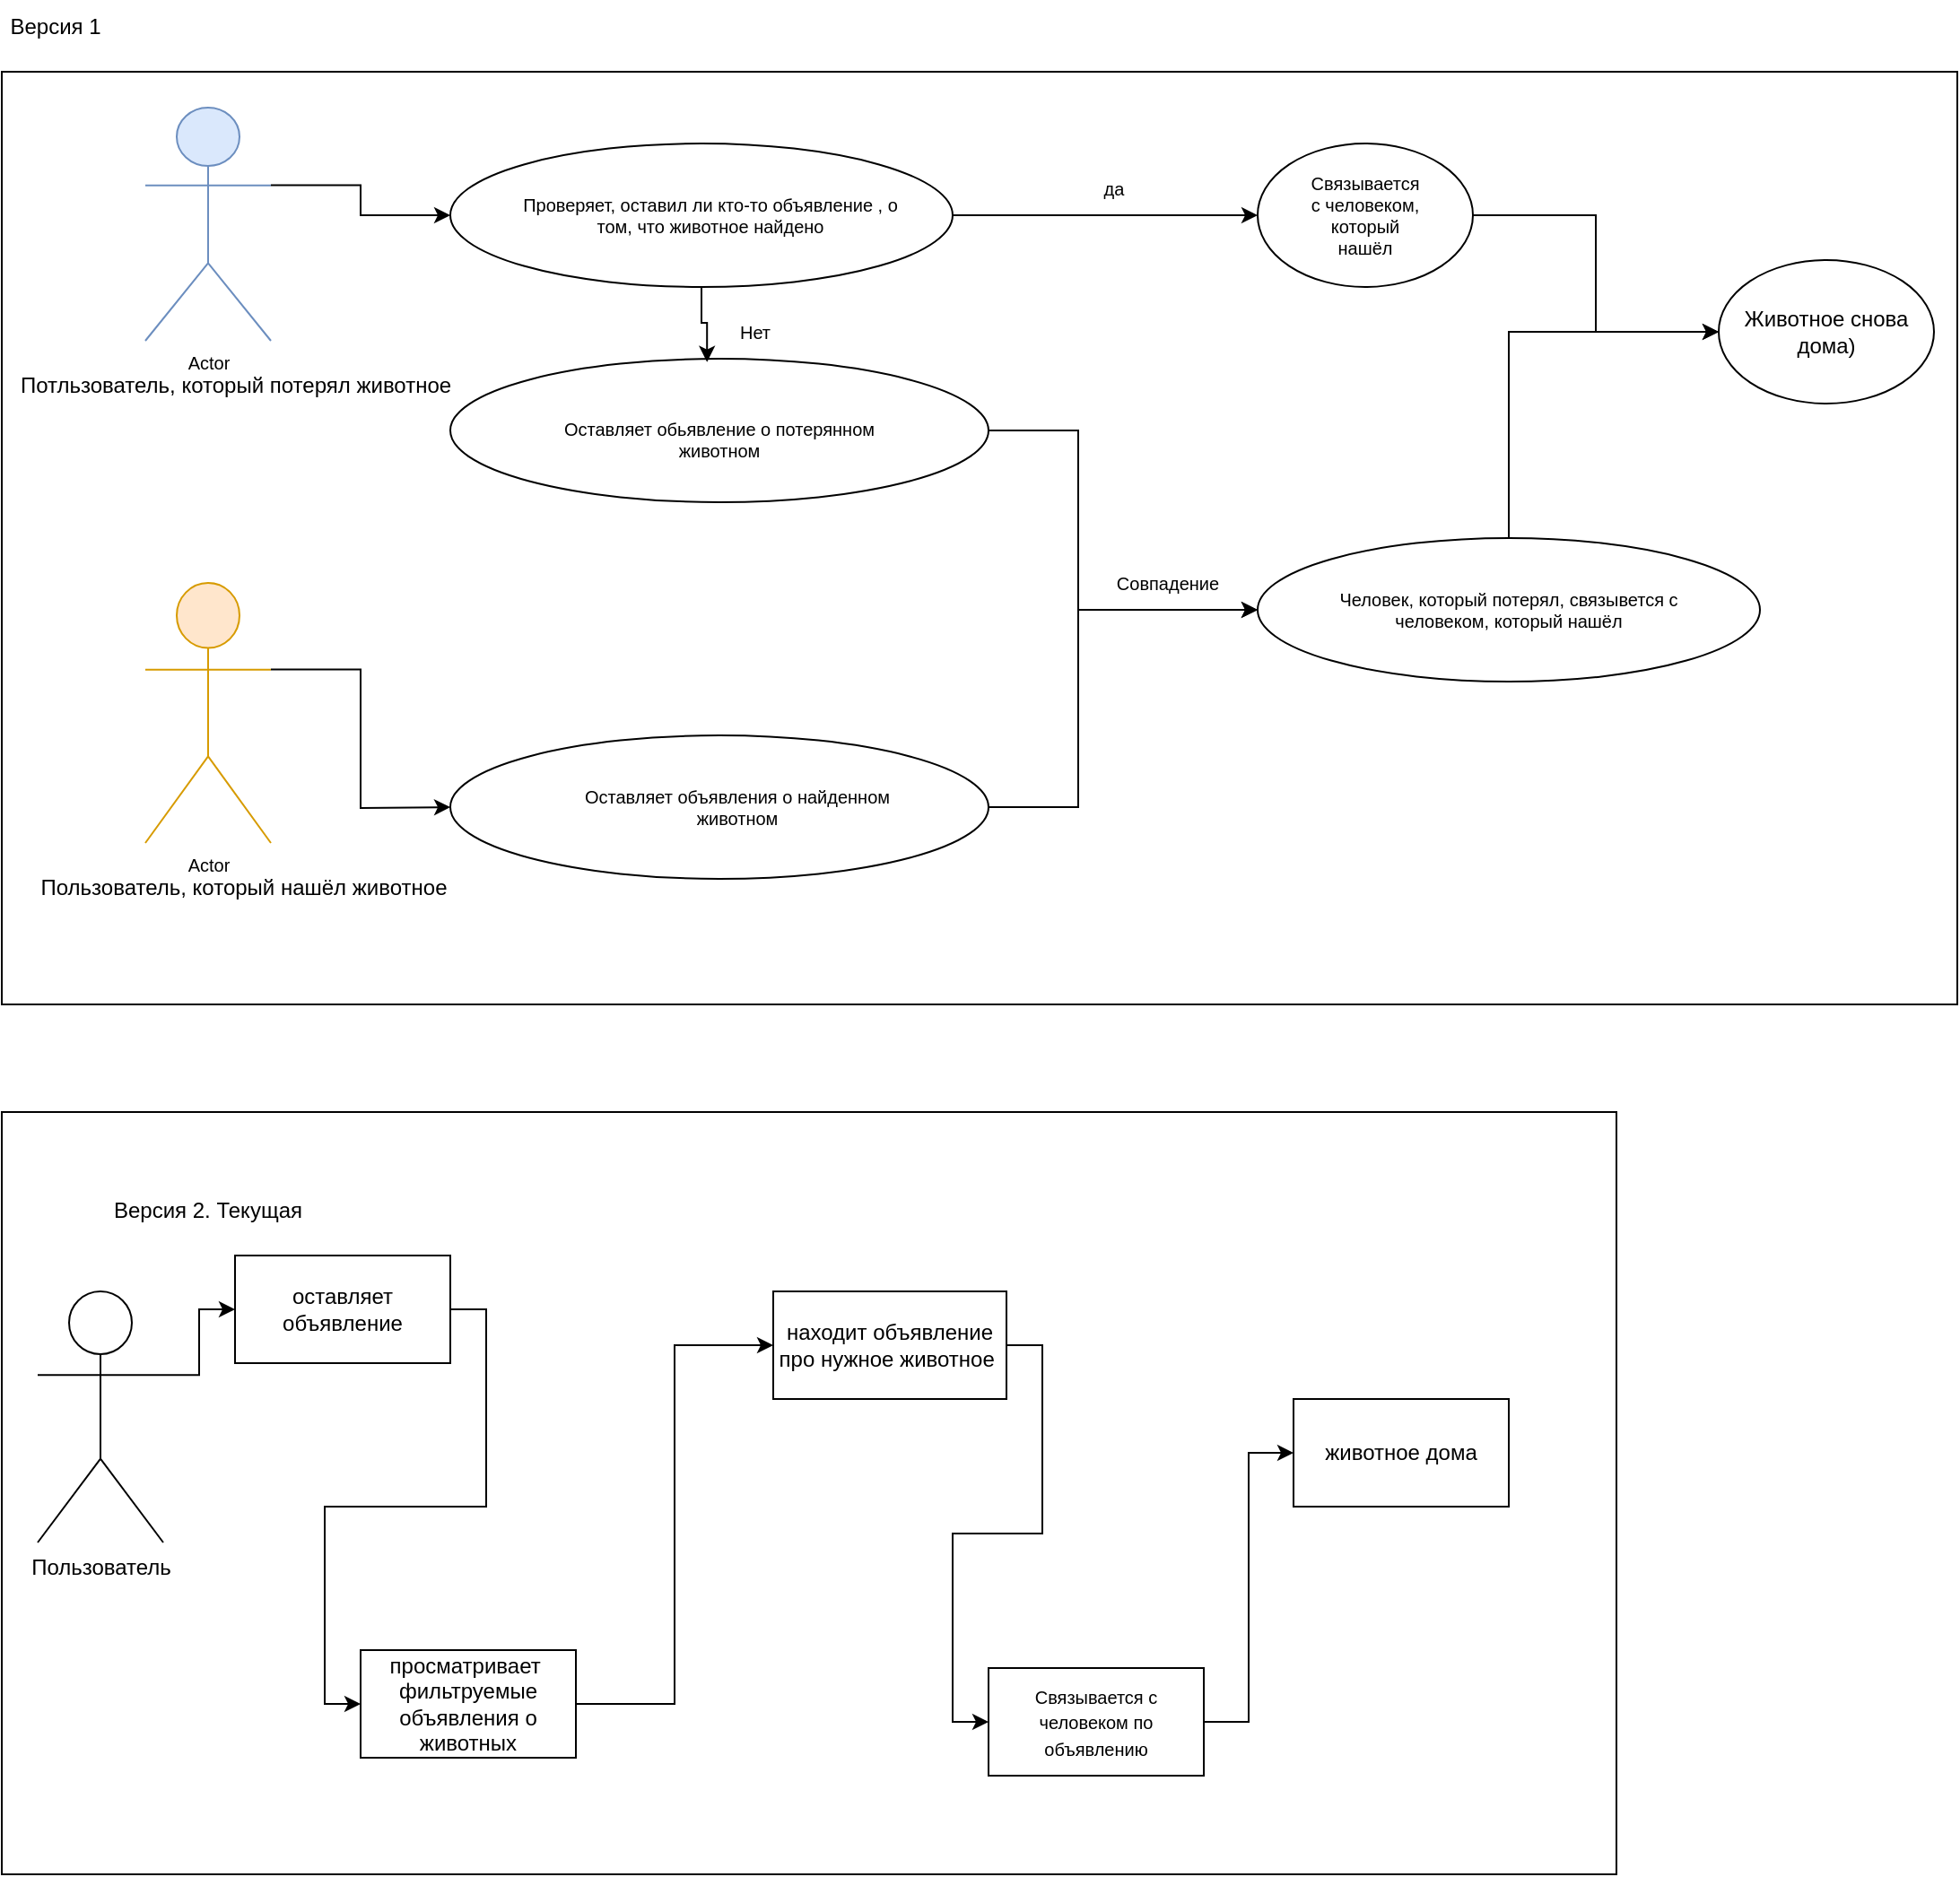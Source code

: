 <mxfile version="24.7.14" pages="2">
  <diagram name="Страница — 1" id="D74p_ocpuGBwQsNFqRF5">
    <mxGraphModel dx="2736" dy="1013" grid="1" gridSize="10" guides="1" tooltips="1" connect="1" arrows="1" fold="1" page="1" pageScale="1" pageWidth="827" pageHeight="1169" math="0" shadow="0">
      <root>
        <mxCell id="0" />
        <mxCell id="1" parent="0" />
        <mxCell id="NGQimekqsPkn6yOF2IaB-9" value="" style="rounded=0;whiteSpace=wrap;html=1;" vertex="1" parent="1">
          <mxGeometry x="-250" y="720" width="900" height="425" as="geometry" />
        </mxCell>
        <mxCell id="7x3H3cKeGOvDcVFvsCSc-6" value="" style="whiteSpace=wrap;html=1;" vertex="1" parent="1">
          <mxGeometry x="-250" y="140" width="1090" height="520" as="geometry" />
        </mxCell>
        <mxCell id="l_nuSgrq___KaSR3r13K-14" style="edgeStyle=orthogonalEdgeStyle;rounded=0;orthogonalLoop=1;jettySize=auto;html=1;exitX=1;exitY=0.333;exitDx=0;exitDy=0;exitPerimeter=0;entryX=0;entryY=0.5;entryDx=0;entryDy=0;fontSize=10;" parent="1" source="l_nuSgrq___KaSR3r13K-3" target="l_nuSgrq___KaSR3r13K-10" edge="1">
          <mxGeometry relative="1" as="geometry">
            <mxPoint x="-10" y="223" as="targetPoint" />
          </mxGeometry>
        </mxCell>
        <mxCell id="l_nuSgrq___KaSR3r13K-3" value="Actor" style="shape=umlActor;verticalLabelPosition=bottom;verticalAlign=top;html=1;outlineConnect=0;fillColor=#dae8fc;strokeColor=#6c8ebf;fontSize=10;" parent="1" vertex="1">
          <mxGeometry x="-170" y="160" width="70" height="130" as="geometry" />
        </mxCell>
        <mxCell id="l_nuSgrq___KaSR3r13K-66" style="edgeStyle=orthogonalEdgeStyle;rounded=0;orthogonalLoop=1;jettySize=auto;html=1;exitX=1;exitY=0.333;exitDx=0;exitDy=0;exitPerimeter=0;entryX=0;entryY=0.5;entryDx=0;entryDy=0;fontSize=10;" parent="1" source="l_nuSgrq___KaSR3r13K-4" edge="1">
          <mxGeometry relative="1" as="geometry">
            <mxPoint y="550" as="targetPoint" />
          </mxGeometry>
        </mxCell>
        <mxCell id="l_nuSgrq___KaSR3r13K-4" value="Actor" style="shape=umlActor;verticalLabelPosition=bottom;verticalAlign=top;html=1;outlineConnect=0;fillColor=#ffe6cc;strokeColor=#d79b00;fontSize=10;" parent="1" vertex="1">
          <mxGeometry x="-170" y="425" width="70" height="145" as="geometry" />
        </mxCell>
        <mxCell id="l_nuSgrq___KaSR3r13K-5" value="Потльзователь, который потерял животное" style="text;html=1;align=center;verticalAlign=middle;resizable=0;points=[];autosize=1;strokeColor=none;fillColor=none;" parent="1" vertex="1">
          <mxGeometry x="-250" y="300" width="260" height="30" as="geometry" />
        </mxCell>
        <mxCell id="l_nuSgrq___KaSR3r13K-9" value="Пользователь, который нашёл животное" style="text;html=1;align=center;verticalAlign=middle;whiteSpace=wrap;rounded=0;" parent="1" vertex="1">
          <mxGeometry x="-230" y="580" width="230" height="30" as="geometry" />
        </mxCell>
        <mxCell id="l_nuSgrq___KaSR3r13K-18" style="edgeStyle=orthogonalEdgeStyle;rounded=0;orthogonalLoop=1;jettySize=auto;html=1;exitX=1;exitY=0.5;exitDx=0;exitDy=0;entryX=0;entryY=0.5;entryDx=0;entryDy=0;fontSize=10;" parent="1" source="l_nuSgrq___KaSR3r13K-10" target="l_nuSgrq___KaSR3r13K-17" edge="1">
          <mxGeometry relative="1" as="geometry" />
        </mxCell>
        <mxCell id="l_nuSgrq___KaSR3r13K-10" value="" style="ellipse;whiteSpace=wrap;html=1;fontSize=10;" parent="1" vertex="1">
          <mxGeometry y="180" width="280" height="80" as="geometry" />
        </mxCell>
        <mxCell id="l_nuSgrq___KaSR3r13K-68" style="edgeStyle=orthogonalEdgeStyle;rounded=0;orthogonalLoop=1;jettySize=auto;html=1;exitX=1;exitY=0.5;exitDx=0;exitDy=0;entryX=0;entryY=0.5;entryDx=0;entryDy=0;fontSize=10;" parent="1" source="l_nuSgrq___KaSR3r13K-11" target="l_nuSgrq___KaSR3r13K-67" edge="1">
          <mxGeometry relative="1" as="geometry">
            <Array as="points">
              <mxPoint x="350" y="340" />
              <mxPoint x="350" y="440" />
            </Array>
          </mxGeometry>
        </mxCell>
        <mxCell id="l_nuSgrq___KaSR3r13K-11" value="" style="ellipse;whiteSpace=wrap;html=1;fontSize=10;" parent="1" vertex="1">
          <mxGeometry y="300" width="300" height="80" as="geometry" />
        </mxCell>
        <mxCell id="l_nuSgrq___KaSR3r13K-12" value="Проверяет, оставил ли кто-то объявление , о том, что животное найдено" style="text;html=1;align=center;verticalAlign=middle;whiteSpace=wrap;rounded=0;fontSize=10;" parent="1" vertex="1">
          <mxGeometry x="30" y="205" width="230" height="30" as="geometry" />
        </mxCell>
        <mxCell id="l_nuSgrq___KaSR3r13K-16" style="edgeStyle=orthogonalEdgeStyle;rounded=0;orthogonalLoop=1;jettySize=auto;html=1;exitX=0.5;exitY=1;exitDx=0;exitDy=0;entryX=0.477;entryY=0.023;entryDx=0;entryDy=0;entryPerimeter=0;fontSize=10;" parent="1" source="l_nuSgrq___KaSR3r13K-10" target="l_nuSgrq___KaSR3r13K-11" edge="1">
          <mxGeometry relative="1" as="geometry" />
        </mxCell>
        <mxCell id="l_nuSgrq___KaSR3r13K-77" style="edgeStyle=orthogonalEdgeStyle;rounded=0;orthogonalLoop=1;jettySize=auto;html=1;exitX=1;exitY=0.5;exitDx=0;exitDy=0;entryX=0;entryY=0.5;entryDx=0;entryDy=0;fontSize=10;" parent="1" source="l_nuSgrq___KaSR3r13K-17" target="l_nuSgrq___KaSR3r13K-75" edge="1">
          <mxGeometry relative="1" as="geometry" />
        </mxCell>
        <mxCell id="l_nuSgrq___KaSR3r13K-17" value="" style="ellipse;whiteSpace=wrap;html=1;fontSize=10;" parent="1" vertex="1">
          <mxGeometry x="450" y="180" width="120" height="80" as="geometry" />
        </mxCell>
        <mxCell id="l_nuSgrq___KaSR3r13K-19" value="да" style="text;html=1;align=center;verticalAlign=middle;whiteSpace=wrap;rounded=0;fontSize=10;" parent="1" vertex="1">
          <mxGeometry x="340" y="190" width="60" height="30" as="geometry" />
        </mxCell>
        <mxCell id="l_nuSgrq___KaSR3r13K-20" value="Связывается с человеком, который нашёл" style="text;html=1;align=center;verticalAlign=middle;whiteSpace=wrap;rounded=0;fontSize=10;" parent="1" vertex="1">
          <mxGeometry x="480" y="205" width="60" height="30" as="geometry" />
        </mxCell>
        <mxCell id="l_nuSgrq___KaSR3r13K-21" value="Нет" style="text;html=1;align=center;verticalAlign=middle;whiteSpace=wrap;rounded=0;fontSize=10;" parent="1" vertex="1">
          <mxGeometry x="140" y="270" width="60" height="30" as="geometry" />
        </mxCell>
        <mxCell id="l_nuSgrq___KaSR3r13K-22" value="Оставляет обьявление о потерянном животном" style="text;html=1;align=center;verticalAlign=middle;whiteSpace=wrap;rounded=0;fontSize=10;" parent="1" vertex="1">
          <mxGeometry x="40" y="330" width="220" height="30" as="geometry" />
        </mxCell>
        <mxCell id="l_nuSgrq___KaSR3r13K-69" style="edgeStyle=orthogonalEdgeStyle;rounded=0;orthogonalLoop=1;jettySize=auto;html=1;exitX=1;exitY=0.5;exitDx=0;exitDy=0;entryX=0;entryY=0.5;entryDx=0;entryDy=0;fontSize=10;" parent="1" source="l_nuSgrq___KaSR3r13K-55" target="l_nuSgrq___KaSR3r13K-67" edge="1">
          <mxGeometry relative="1" as="geometry">
            <Array as="points">
              <mxPoint x="350" y="550" />
              <mxPoint x="350" y="440" />
            </Array>
          </mxGeometry>
        </mxCell>
        <mxCell id="l_nuSgrq___KaSR3r13K-55" value="" style="ellipse;whiteSpace=wrap;html=1;fontSize=10;" parent="1" vertex="1">
          <mxGeometry y="510" width="300" height="80" as="geometry" />
        </mxCell>
        <mxCell id="l_nuSgrq___KaSR3r13K-62" value="Оставляет объявления о найденном животном" style="text;html=1;align=center;verticalAlign=middle;whiteSpace=wrap;rounded=0;fontSize=10;" parent="1" vertex="1">
          <mxGeometry x="50" y="535" width="220" height="30" as="geometry" />
        </mxCell>
        <mxCell id="l_nuSgrq___KaSR3r13K-79" style="edgeStyle=orthogonalEdgeStyle;rounded=0;orthogonalLoop=1;jettySize=auto;html=1;exitX=0.5;exitY=0;exitDx=0;exitDy=0;entryX=0;entryY=0.5;entryDx=0;entryDy=0;fontSize=10;" parent="1" source="l_nuSgrq___KaSR3r13K-67" target="l_nuSgrq___KaSR3r13K-75" edge="1">
          <mxGeometry relative="1" as="geometry" />
        </mxCell>
        <mxCell id="l_nuSgrq___KaSR3r13K-67" value="" style="ellipse;whiteSpace=wrap;html=1;fontSize=10;" parent="1" vertex="1">
          <mxGeometry x="450" y="400" width="280" height="80" as="geometry" />
        </mxCell>
        <mxCell id="l_nuSgrq___KaSR3r13K-72" value="Совпадение" style="text;html=1;align=center;verticalAlign=middle;whiteSpace=wrap;rounded=0;fontSize=10;" parent="1" vertex="1">
          <mxGeometry x="350" y="410" width="100" height="30" as="geometry" />
        </mxCell>
        <mxCell id="l_nuSgrq___KaSR3r13K-73" value="Человек, который потерял, связывется с человеком, который нашёл" style="text;html=1;align=center;verticalAlign=middle;whiteSpace=wrap;rounded=0;fontSize=10;" parent="1" vertex="1">
          <mxGeometry x="470" y="425" width="240" height="30" as="geometry" />
        </mxCell>
        <mxCell id="l_nuSgrq___KaSR3r13K-75" value="Животное снова дома)" style="ellipse;whiteSpace=wrap;html=1;" parent="1" vertex="1">
          <mxGeometry x="707" y="245" width="120" height="80" as="geometry" />
        </mxCell>
        <mxCell id="NGQimekqsPkn6yOF2IaB-2" style="edgeStyle=orthogonalEdgeStyle;rounded=0;orthogonalLoop=1;jettySize=auto;html=1;exitX=1;exitY=0.333;exitDx=0;exitDy=0;exitPerimeter=0;entryX=0;entryY=0.5;entryDx=0;entryDy=0;" edge="1" parent="1" source="7x3H3cKeGOvDcVFvsCSc-1" target="7x3H3cKeGOvDcVFvsCSc-4">
          <mxGeometry relative="1" as="geometry" />
        </mxCell>
        <mxCell id="7x3H3cKeGOvDcVFvsCSc-1" value="Пользователь" style="shape=umlActor;verticalLabelPosition=bottom;verticalAlign=top;html=1;outlineConnect=0;" vertex="1" parent="1">
          <mxGeometry x="-230" y="820" width="70" height="140" as="geometry" />
        </mxCell>
        <mxCell id="7x3H3cKeGOvDcVFvsCSc-2" value="Версия 1" style="text;html=1;align=center;verticalAlign=middle;whiteSpace=wrap;rounded=0;" vertex="1" parent="1">
          <mxGeometry x="-250" y="100" width="60" height="30" as="geometry" />
        </mxCell>
        <mxCell id="7x3H3cKeGOvDcVFvsCSc-3" value="Версия 2. Текущая" style="text;html=1;align=center;verticalAlign=middle;whiteSpace=wrap;rounded=0;" vertex="1" parent="1">
          <mxGeometry x="-240" y="760" width="210" height="30" as="geometry" />
        </mxCell>
        <mxCell id="NGQimekqsPkn6yOF2IaB-3" style="edgeStyle=orthogonalEdgeStyle;rounded=0;orthogonalLoop=1;jettySize=auto;html=1;exitX=1;exitY=0.5;exitDx=0;exitDy=0;entryX=0;entryY=0.5;entryDx=0;entryDy=0;" edge="1" parent="1" source="7x3H3cKeGOvDcVFvsCSc-4" target="7x3H3cKeGOvDcVFvsCSc-5">
          <mxGeometry relative="1" as="geometry" />
        </mxCell>
        <mxCell id="7x3H3cKeGOvDcVFvsCSc-4" value="оставляет объявление" style="rounded=0;whiteSpace=wrap;html=1;" vertex="1" parent="1">
          <mxGeometry x="-120" y="800" width="120" height="60" as="geometry" />
        </mxCell>
        <mxCell id="NGQimekqsPkn6yOF2IaB-4" style="edgeStyle=orthogonalEdgeStyle;rounded=0;orthogonalLoop=1;jettySize=auto;html=1;exitX=1;exitY=0.5;exitDx=0;exitDy=0;entryX=0;entryY=0.5;entryDx=0;entryDy=0;" edge="1" parent="1" source="7x3H3cKeGOvDcVFvsCSc-5" target="NGQimekqsPkn6yOF2IaB-1">
          <mxGeometry relative="1" as="geometry" />
        </mxCell>
        <mxCell id="7x3H3cKeGOvDcVFvsCSc-5" value="просматривает&amp;nbsp; фильтруемые объявления о животных" style="rounded=0;whiteSpace=wrap;html=1;" vertex="1" parent="1">
          <mxGeometry x="-50" y="1020" width="120" height="60" as="geometry" />
        </mxCell>
        <mxCell id="NGQimekqsPkn6yOF2IaB-64" style="edgeStyle=orthogonalEdgeStyle;rounded=0;orthogonalLoop=1;jettySize=auto;html=1;exitX=1;exitY=0.5;exitDx=0;exitDy=0;entryX=0;entryY=0.5;entryDx=0;entryDy=0;" edge="1" parent="1" source="NGQimekqsPkn6yOF2IaB-1" target="NGQimekqsPkn6yOF2IaB-7">
          <mxGeometry relative="1" as="geometry" />
        </mxCell>
        <mxCell id="NGQimekqsPkn6yOF2IaB-1" value="находит объявление про нужное животное&amp;nbsp;" style="rounded=0;whiteSpace=wrap;html=1;" vertex="1" parent="1">
          <mxGeometry x="180" y="820" width="130" height="60" as="geometry" />
        </mxCell>
        <mxCell id="NGQimekqsPkn6yOF2IaB-5" value="животное дома" style="rounded=0;whiteSpace=wrap;html=1;" vertex="1" parent="1">
          <mxGeometry x="470" y="880" width="120" height="60" as="geometry" />
        </mxCell>
        <mxCell id="NGQimekqsPkn6yOF2IaB-8" style="edgeStyle=orthogonalEdgeStyle;rounded=0;orthogonalLoop=1;jettySize=auto;html=1;exitX=1;exitY=0.5;exitDx=0;exitDy=0;entryX=0;entryY=0.5;entryDx=0;entryDy=0;" edge="1" parent="1" source="NGQimekqsPkn6yOF2IaB-7" target="NGQimekqsPkn6yOF2IaB-5">
          <mxGeometry relative="1" as="geometry" />
        </mxCell>
        <mxCell id="NGQimekqsPkn6yOF2IaB-7" value="&lt;span style=&quot;font-size: 10px;&quot;&gt;Связывается с человеком по объявлению&lt;/span&gt;" style="rounded=0;whiteSpace=wrap;html=1;" vertex="1" parent="1">
          <mxGeometry x="300" y="1030" width="120" height="60" as="geometry" />
        </mxCell>
      </root>
    </mxGraphModel>
  </diagram>
  <diagram id="i5eArCbC_2h0d9Cy9pXA" name="Страница — 2">
    <mxGraphModel dx="1500" dy="796" grid="1" gridSize="10" guides="1" tooltips="1" connect="1" arrows="1" fold="1" page="1" pageScale="1" pageWidth="827" pageHeight="1169" math="0" shadow="0">
      <root>
        <mxCell id="0" />
        <mxCell id="1" parent="0" />
        <mxCell id="W2LRjHhZtfFdLKbNedsq-22" style="edgeStyle=orthogonalEdgeStyle;rounded=0;orthogonalLoop=1;jettySize=auto;html=1;exitX=0;exitY=0.333;exitDx=0;exitDy=0;exitPerimeter=0;entryX=1;entryY=0.5;entryDx=0;entryDy=0;" edge="1" parent="1" source="W2LRjHhZtfFdLKbNedsq-12" target="W2LRjHhZtfFdLKbNedsq-16">
          <mxGeometry relative="1" as="geometry" />
        </mxCell>
        <mxCell id="W2LRjHhZtfFdLKbNedsq-23" style="edgeStyle=orthogonalEdgeStyle;rounded=0;orthogonalLoop=1;jettySize=auto;html=1;exitX=0;exitY=0.333;exitDx=0;exitDy=0;exitPerimeter=0;entryX=1;entryY=0.5;entryDx=0;entryDy=0;" edge="1" parent="1" source="W2LRjHhZtfFdLKbNedsq-12" target="W2LRjHhZtfFdLKbNedsq-17">
          <mxGeometry relative="1" as="geometry">
            <Array as="points">
              <mxPoint x="260" y="525" />
              <mxPoint x="260" y="540" />
            </Array>
          </mxGeometry>
        </mxCell>
        <mxCell id="W2LRjHhZtfFdLKbNedsq-24" style="edgeStyle=orthogonalEdgeStyle;rounded=0;orthogonalLoop=1;jettySize=auto;html=1;exitX=0;exitY=0.333;exitDx=0;exitDy=0;exitPerimeter=0;entryX=1;entryY=0.5;entryDx=0;entryDy=0;" edge="1" parent="1" source="W2LRjHhZtfFdLKbNedsq-12" target="W2LRjHhZtfFdLKbNedsq-19">
          <mxGeometry relative="1" as="geometry">
            <Array as="points">
              <mxPoint x="260" y="525" />
              <mxPoint x="260" y="670" />
            </Array>
          </mxGeometry>
        </mxCell>
        <mxCell id="W2LRjHhZtfFdLKbNedsq-25" style="edgeStyle=orthogonalEdgeStyle;rounded=0;orthogonalLoop=1;jettySize=auto;html=1;exitX=1;exitY=0.333;exitDx=0;exitDy=0;exitPerimeter=0;entryX=0;entryY=0.5;entryDx=0;entryDy=0;" edge="1" parent="1" source="W2LRjHhZtfFdLKbNedsq-12" target="W2LRjHhZtfFdLKbNedsq-21">
          <mxGeometry relative="1" as="geometry" />
        </mxCell>
        <mxCell id="W2LRjHhZtfFdLKbNedsq-26" style="edgeStyle=orthogonalEdgeStyle;rounded=0;orthogonalLoop=1;jettySize=auto;html=1;exitX=1;exitY=0.333;exitDx=0;exitDy=0;exitPerimeter=0;entryX=0;entryY=0.5;entryDx=0;entryDy=0;" edge="1" parent="1" source="W2LRjHhZtfFdLKbNedsq-12" target="W2LRjHhZtfFdLKbNedsq-18">
          <mxGeometry relative="1" as="geometry">
            <Array as="points">
              <mxPoint x="550" y="525" />
            </Array>
          </mxGeometry>
        </mxCell>
        <mxCell id="W2LRjHhZtfFdLKbNedsq-27" style="edgeStyle=orthogonalEdgeStyle;rounded=0;orthogonalLoop=1;jettySize=auto;html=1;exitX=1;exitY=0.333;exitDx=0;exitDy=0;exitPerimeter=0;entryX=0;entryY=0;entryDx=0;entryDy=0;" edge="1" parent="1" source="W2LRjHhZtfFdLKbNedsq-12" target="W2LRjHhZtfFdLKbNedsq-20">
          <mxGeometry relative="1" as="geometry">
            <Array as="points">
              <mxPoint x="490" y="525" />
            </Array>
          </mxGeometry>
        </mxCell>
        <mxCell id="W2LRjHhZtfFdLKbNedsq-12" value="&lt;span id=&quot;docs-internal-guid-176d884b-7fff-bdc7-c54c-19ae64c29d1e&quot;&gt;&lt;span style=&quot;font-size: 14pt; font-family: &amp;quot;Times New Roman&amp;quot;, serif; background-color: transparent; font-variant-numeric: normal; font-variant-east-asian: normal; font-variant-alternates: normal; font-variant-position: normal; vertical-align: baseline; white-space: pre-wrap;&quot;&gt;Пользователь, &lt;/span&gt;&lt;/span&gt;&lt;div&gt;&lt;span&gt;&lt;span style=&quot;font-size: 14pt; font-family: &amp;quot;Times New Roman&amp;quot;, serif; background-color: transparent; font-variant-numeric: normal; font-variant-east-asian: normal; font-variant-alternates: normal; font-variant-position: normal; vertical-align: baseline; white-space: pre-wrap;&quot;&gt;который &lt;/span&gt;&lt;/span&gt;&lt;/div&gt;&lt;div&gt;&lt;span&gt;&lt;span style=&quot;font-size: 14pt; font-family: &amp;quot;Times New Roman&amp;quot;, serif; background-color: transparent; font-variant-numeric: normal; font-variant-east-asian: normal; font-variant-alternates: normal; font-variant-position: normal; vertical-align: baseline; white-space: pre-wrap;&quot;&gt;зарегистрировался&lt;/span&gt;&lt;/span&gt;&lt;/div&gt;" style="shape=umlActor;verticalLabelPosition=bottom;verticalAlign=top;html=1;outlineConnect=0;" vertex="1" parent="1">
          <mxGeometry x="330" y="480" width="70" height="135" as="geometry" />
        </mxCell>
        <mxCell id="W2LRjHhZtfFdLKbNedsq-13" value="&lt;span id=&quot;docs-internal-guid-37e86fe1-7fff-2bab-35df-de36e677ac1f&quot;&gt;&lt;span style=&quot;font-size: 16px; font-family: &amp;quot;Times New Roman&amp;quot;, serif; background-color: transparent; font-weight: 700; font-variant-numeric: normal; font-variant-east-asian: normal; font-variant-alternates: normal; font-variant-position: normal; vertical-align: baseline; white-space: pre-wrap;&quot;&gt;Неавторизованный пользователь&lt;/span&gt;&lt;/span&gt;&lt;div&gt;&lt;span&gt;&lt;span style=&quot;font-size: 16px; font-family: &amp;quot;Times New Roman&amp;quot;, serif; background-color: transparent; font-weight: 700; font-variant-numeric: normal; font-variant-east-asian: normal; font-variant-alternates: normal; font-variant-position: normal; vertical-align: baseline; white-space: pre-wrap;&quot;&gt; / Гость&lt;/span&gt;&lt;/span&gt;&lt;div&gt;&lt;span&gt;&lt;span style=&quot;font-size: 16px; font-family: &amp;quot;Times New Roman&amp;quot;, serif; background-color: transparent; font-weight: 700; font-variant-numeric: normal; font-variant-east-asian: normal; font-variant-alternates: normal; font-variant-position: normal; vertical-align: baseline; white-space: pre-wrap;&quot;&gt;&lt;br&gt;&lt;/span&gt;&lt;/span&gt;&lt;/div&gt;&lt;/div&gt;" style="shape=umlActor;verticalLabelPosition=bottom;verticalAlign=top;html=1;outlineConnect=0;" vertex="1" parent="1">
          <mxGeometry x="320" y="990" width="50" height="100" as="geometry" />
        </mxCell>
        <mxCell id="W2LRjHhZtfFdLKbNedsq-14" value="смотреть объявления на главной странице" style="rounded=0;whiteSpace=wrap;html=1;" vertex="1" parent="1">
          <mxGeometry x="450" y="930" width="120" height="60" as="geometry" />
        </mxCell>
        <mxCell id="W2LRjHhZtfFdLKbNedsq-16" value="размещать заявку о потерянном животном" style="rounded=0;whiteSpace=wrap;html=1;" vertex="1" parent="1">
          <mxGeometry x="140" y="390" width="120" height="60" as="geometry" />
        </mxCell>
        <mxCell id="W2LRjHhZtfFdLKbNedsq-17" value="размещать заявку о найденном животном" style="rounded=0;whiteSpace=wrap;html=1;" vertex="1" parent="1">
          <mxGeometry x="80" y="510" width="120" height="60" as="geometry" />
        </mxCell>
        <mxCell id="W2LRjHhZtfFdLKbNedsq-18" value="работать с профилем" style="rounded=0;whiteSpace=wrap;html=1;" vertex="1" parent="1">
          <mxGeometry x="550" y="510" width="120" height="60" as="geometry" />
        </mxCell>
        <mxCell id="W2LRjHhZtfFdLKbNedsq-19" value="выходить из учетной записи" style="rounded=0;whiteSpace=wrap;html=1;" vertex="1" parent="1">
          <mxGeometry x="100" y="640" width="120" height="60" as="geometry" />
        </mxCell>
        <mxCell id="W2LRjHhZtfFdLKbNedsq-20" value="добавлять анкеты про свое домашнее животное" style="rounded=0;whiteSpace=wrap;html=1;" vertex="1" parent="1">
          <mxGeometry x="490" y="640" width="120" height="60" as="geometry" />
        </mxCell>
        <mxCell id="W2LRjHhZtfFdLKbNedsq-21" value="&lt;span style=&quot;font-family: &amp;quot;Times New Roman&amp;quot;, serif; white-space-collapse: preserve;&quot;&gt; писать в чате по объявлению&lt;/span&gt;" style="rounded=0;whiteSpace=wrap;html=1;" vertex="1" parent="1">
          <mxGeometry x="510" y="390" width="120" height="60" as="geometry" />
        </mxCell>
        <mxCell id="W2LRjHhZtfFdLKbNedsq-30" value="Зарегистрироваться" style="rounded=0;whiteSpace=wrap;html=1;" vertex="1" parent="1">
          <mxGeometry x="130" y="960" width="120" height="60" as="geometry" />
        </mxCell>
        <mxCell id="W2LRjHhZtfFdLKbNedsq-31" value="аутентификация" style="rounded=0;whiteSpace=wrap;html=1;" vertex="1" parent="1">
          <mxGeometry x="460" y="1040" width="120" height="60" as="geometry" />
        </mxCell>
        <mxCell id="W2LRjHhZtfFdLKbNedsq-32" value="" style="endArrow=classic;html=1;rounded=0;" edge="1" parent="1">
          <mxGeometry width="50" height="50" relative="1" as="geometry">
            <mxPoint x="380" y="1020" as="sourcePoint" />
            <mxPoint x="430" y="970" as="targetPoint" />
          </mxGeometry>
        </mxCell>
        <mxCell id="W2LRjHhZtfFdLKbNedsq-33" value="" style="endArrow=classic;html=1;rounded=0;" edge="1" parent="1">
          <mxGeometry width="50" height="50" relative="1" as="geometry">
            <mxPoint x="380" y="1060" as="sourcePoint" />
            <mxPoint x="450" y="1070" as="targetPoint" />
          </mxGeometry>
        </mxCell>
        <mxCell id="W2LRjHhZtfFdLKbNedsq-34" value="" style="endArrow=classic;html=1;rounded=0;" edge="1" parent="1" source="W2LRjHhZtfFdLKbNedsq-13">
          <mxGeometry width="50" height="50" relative="1" as="geometry">
            <mxPoint x="210" y="1040" as="sourcePoint" />
            <mxPoint x="260" y="990" as="targetPoint" />
          </mxGeometry>
        </mxCell>
      </root>
    </mxGraphModel>
  </diagram>
</mxfile>
